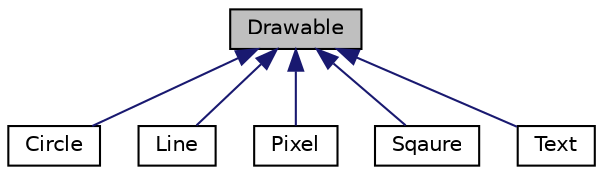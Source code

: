 digraph "Drawable"
{
  edge [fontname="Helvetica",fontsize="10",labelfontname="Helvetica",labelfontsize="10"];
  node [fontname="Helvetica",fontsize="10",shape=record];
  Node1 [label="Drawable",height=0.2,width=0.4,color="black", fillcolor="grey75", style="filled", fontcolor="black"];
  Node1 -> Node2 [dir="back",color="midnightblue",fontsize="10",style="solid",fontname="Helvetica"];
  Node2 [label="Circle",height=0.2,width=0.4,color="black", fillcolor="white", style="filled",URL="$class_circle.html"];
  Node1 -> Node3 [dir="back",color="midnightblue",fontsize="10",style="solid",fontname="Helvetica"];
  Node3 [label="Line",height=0.2,width=0.4,color="black", fillcolor="white", style="filled",URL="$class_line.html"];
  Node1 -> Node4 [dir="back",color="midnightblue",fontsize="10",style="solid",fontname="Helvetica"];
  Node4 [label="Pixel",height=0.2,width=0.4,color="black", fillcolor="white", style="filled",URL="$class_pixel.html"];
  Node1 -> Node5 [dir="back",color="midnightblue",fontsize="10",style="solid",fontname="Helvetica"];
  Node5 [label="Sqaure",height=0.2,width=0.4,color="black", fillcolor="white", style="filled",URL="$class_sqaure.html"];
  Node1 -> Node6 [dir="back",color="midnightblue",fontsize="10",style="solid",fontname="Helvetica"];
  Node6 [label="Text",height=0.2,width=0.4,color="black", fillcolor="white", style="filled",URL="$class_text.html"];
}

